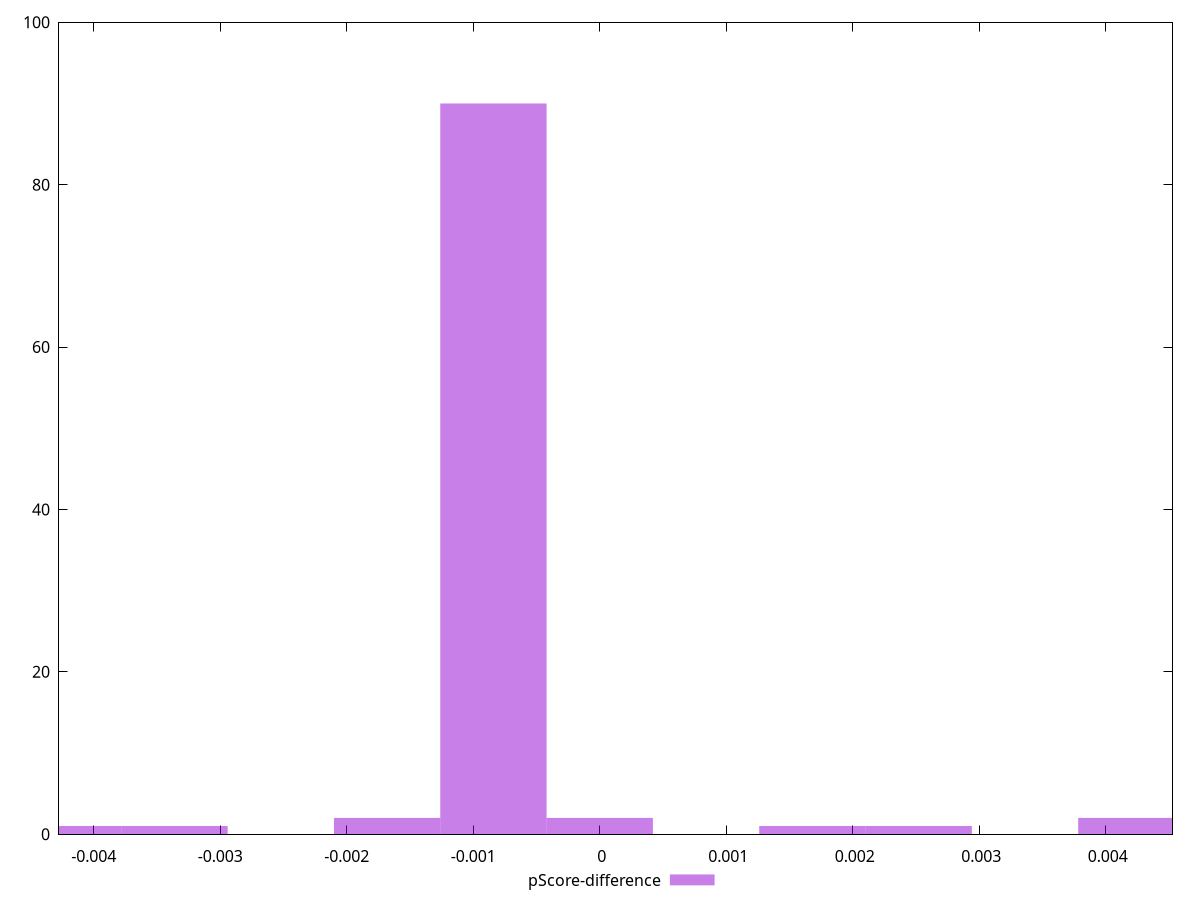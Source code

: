 reset

$pScoreDifference <<EOF
-0.0008404116518430811 90
-0.0016808233036861623 2
0.0016808233036861623 1
0 2
0.004202058259215406 2
-0.0033616466073723246 1
-0.004202058259215406 1
0.002521234955529243 1
EOF

set key outside below
set boxwidth 0.0008404116518430811
set xrange [-0.0042744642416170375:0.004527390979781387]
set yrange [0:100]
set trange [0:100]
set style fill transparent solid 0.5 noborder
set terminal svg size 640, 490 enhanced background rgb 'white'
set output "reports/report_00028_2021-02-24T12-49-42.674Z/cumulative-layout-shift/samples/music/pScore-difference/histogram.svg"

plot $pScoreDifference title "pScore-difference" with boxes

reset
